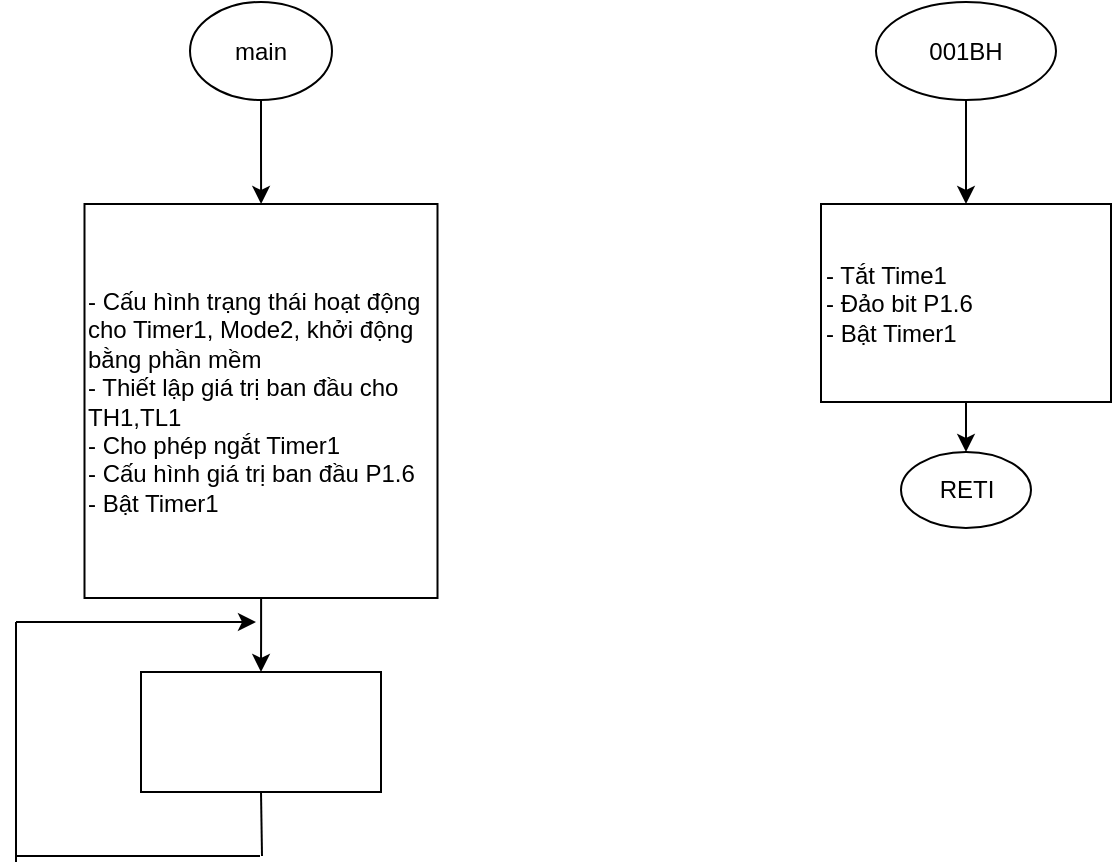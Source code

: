 <mxfile version="21.5.0" type="github">
  <diagram name="Page-1" id="TYc0jeTsF258UGy9W-wM">
    <mxGraphModel dx="1276" dy="527" grid="0" gridSize="10" guides="1" tooltips="1" connect="1" arrows="1" fold="1" page="1" pageScale="1" pageWidth="850" pageHeight="1100" math="0" shadow="0">
      <root>
        <mxCell id="0" />
        <mxCell id="1" parent="0" />
        <mxCell id="E803e9tDTl277qtuaFH2-3" value="" style="edgeStyle=orthogonalEdgeStyle;rounded=0;orthogonalLoop=1;jettySize=auto;html=1;" parent="1" source="E803e9tDTl277qtuaFH2-1" target="E803e9tDTl277qtuaFH2-2" edge="1">
          <mxGeometry relative="1" as="geometry" />
        </mxCell>
        <mxCell id="E803e9tDTl277qtuaFH2-1" value="main" style="ellipse;whiteSpace=wrap;html=1;" parent="1" vertex="1">
          <mxGeometry x="157" y="60" width="71" height="49" as="geometry" />
        </mxCell>
        <mxCell id="E803e9tDTl277qtuaFH2-5" value="" style="edgeStyle=orthogonalEdgeStyle;rounded=0;orthogonalLoop=1;jettySize=auto;html=1;" parent="1" source="E803e9tDTl277qtuaFH2-2" target="E803e9tDTl277qtuaFH2-4" edge="1">
          <mxGeometry relative="1" as="geometry" />
        </mxCell>
        <mxCell id="E803e9tDTl277qtuaFH2-2" value="- Cấu hình trạng thái hoạt động cho Timer1, Mode2, khởi động bằng phần mềm&lt;br&gt;- Thiết lập giá trị ban đầu cho TH1,TL1&lt;br&gt;- Cho phép ngắt Timer1&lt;br&gt;- Cấu hình giá trị ban đầu P1.6&lt;br&gt;- Bật Timer1" style="whiteSpace=wrap;html=1;align=left;" parent="1" vertex="1">
          <mxGeometry x="104.25" y="161" width="176.5" height="197" as="geometry" />
        </mxCell>
        <mxCell id="E803e9tDTl277qtuaFH2-4" value="" style="whiteSpace=wrap;html=1;align=left;" parent="1" vertex="1">
          <mxGeometry x="132.5" y="395" width="120" height="60" as="geometry" />
        </mxCell>
        <mxCell id="E803e9tDTl277qtuaFH2-7" value="" style="endArrow=none;html=1;rounded=0;entryX=0.5;entryY=1;entryDx=0;entryDy=0;" parent="1" target="E803e9tDTl277qtuaFH2-4" edge="1">
          <mxGeometry width="50" height="50" relative="1" as="geometry">
            <mxPoint x="193" y="487" as="sourcePoint" />
            <mxPoint x="192" y="480" as="targetPoint" />
          </mxGeometry>
        </mxCell>
        <mxCell id="E803e9tDTl277qtuaFH2-8" value="" style="endArrow=none;html=1;rounded=0;" parent="1" edge="1">
          <mxGeometry width="50" height="50" relative="1" as="geometry">
            <mxPoint x="70" y="487" as="sourcePoint" />
            <mxPoint x="192" y="487" as="targetPoint" />
          </mxGeometry>
        </mxCell>
        <mxCell id="E803e9tDTl277qtuaFH2-10" value="" style="endArrow=none;html=1;rounded=0;" parent="1" edge="1">
          <mxGeometry width="50" height="50" relative="1" as="geometry">
            <mxPoint x="70" y="490" as="sourcePoint" />
            <mxPoint x="70" y="370" as="targetPoint" />
          </mxGeometry>
        </mxCell>
        <mxCell id="E803e9tDTl277qtuaFH2-11" value="" style="endArrow=classic;html=1;rounded=0;" parent="1" edge="1">
          <mxGeometry width="50" height="50" relative="1" as="geometry">
            <mxPoint x="70" y="370" as="sourcePoint" />
            <mxPoint x="190" y="370" as="targetPoint" />
          </mxGeometry>
        </mxCell>
        <mxCell id="E803e9tDTl277qtuaFH2-14" value="" style="edgeStyle=orthogonalEdgeStyle;rounded=0;orthogonalLoop=1;jettySize=auto;html=1;" parent="1" source="E803e9tDTl277qtuaFH2-12" target="E803e9tDTl277qtuaFH2-13" edge="1">
          <mxGeometry relative="1" as="geometry" />
        </mxCell>
        <mxCell id="E803e9tDTl277qtuaFH2-12" value="001BH" style="ellipse;whiteSpace=wrap;html=1;" parent="1" vertex="1">
          <mxGeometry x="500" y="60" width="90" height="49" as="geometry" />
        </mxCell>
        <mxCell id="E803e9tDTl277qtuaFH2-17" value="" style="edgeStyle=orthogonalEdgeStyle;rounded=0;orthogonalLoop=1;jettySize=auto;html=1;" parent="1" source="E803e9tDTl277qtuaFH2-13" target="E803e9tDTl277qtuaFH2-15" edge="1">
          <mxGeometry relative="1" as="geometry" />
        </mxCell>
        <mxCell id="E803e9tDTl277qtuaFH2-13" value="&lt;div style=&quot;&quot;&gt;&lt;span style=&quot;background-color: initial;&quot;&gt;- Tắt Time1&lt;/span&gt;&lt;/div&gt;&lt;div style=&quot;&quot;&gt;&lt;span style=&quot;background-color: initial;&quot;&gt;- Đảo bit P1.6&lt;/span&gt;&lt;/div&gt;&lt;div style=&quot;&quot;&gt;&lt;span style=&quot;background-color: initial;&quot;&gt;- Bật Timer1&lt;/span&gt;&lt;/div&gt;" style="whiteSpace=wrap;html=1;align=left;" parent="1" vertex="1">
          <mxGeometry x="472.5" y="161" width="145" height="99" as="geometry" />
        </mxCell>
        <mxCell id="E803e9tDTl277qtuaFH2-15" value="RETI" style="ellipse;whiteSpace=wrap;html=1;" parent="1" vertex="1">
          <mxGeometry x="512.5" y="285" width="65" height="38" as="geometry" />
        </mxCell>
      </root>
    </mxGraphModel>
  </diagram>
</mxfile>
